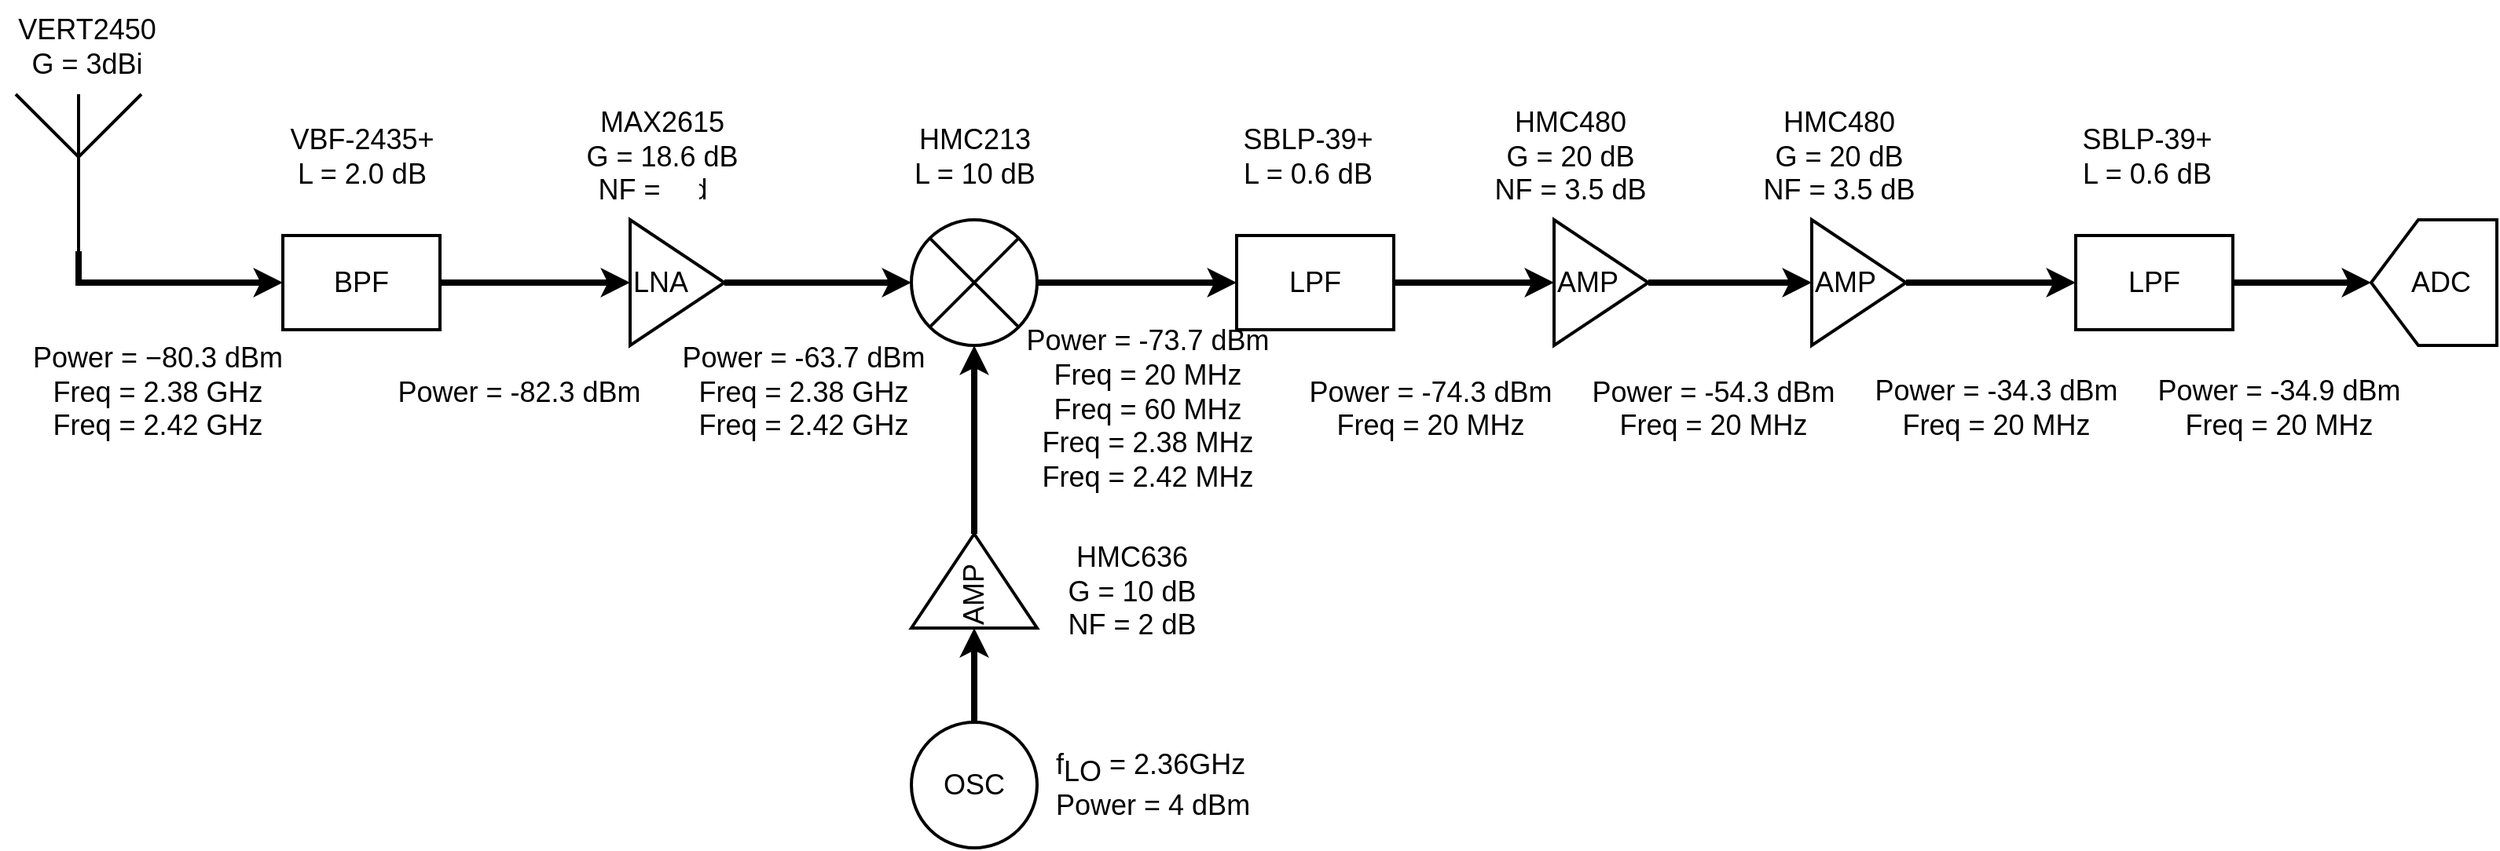 <mxfile version="22.0.8" type="github">
  <diagram name="Page-1" id="_lqvvtqr_r5HKlrF7K41">
    <mxGraphModel dx="1750" dy="1155" grid="1" gridSize="10" guides="1" tooltips="1" connect="1" arrows="1" fold="1" page="1" pageScale="1" pageWidth="827" pageHeight="1169" math="0" shadow="0">
      <root>
        <mxCell id="0" />
        <mxCell id="1" parent="0" />
        <mxCell id="c19kNMR067urxkXElo_r-11" style="edgeStyle=orthogonalEdgeStyle;rounded=0;orthogonalLoop=1;jettySize=auto;html=1;exitX=0.5;exitY=1;exitDx=0;exitDy=0;exitPerimeter=0;entryX=0;entryY=0.5;entryDx=0;entryDy=0;strokeWidth=4;fontSize=18;" parent="1" source="c19kNMR067urxkXElo_r-1" target="c19kNMR067urxkXElo_r-2" edge="1">
          <mxGeometry relative="1" as="geometry">
            <Array as="points">
              <mxPoint x="90" y="430" />
            </Array>
          </mxGeometry>
        </mxCell>
        <mxCell id="c19kNMR067urxkXElo_r-1" value="" style="verticalLabelPosition=bottom;shadow=0;dashed=0;align=center;html=1;verticalAlign=top;shape=mxgraph.electrical.radio.aerial_-_antenna_1;strokeWidth=2;fontSize=18;" parent="1" vertex="1">
          <mxGeometry x="50" y="310" width="80" height="100" as="geometry" />
        </mxCell>
        <mxCell id="c19kNMR067urxkXElo_r-12" style="edgeStyle=orthogonalEdgeStyle;rounded=0;orthogonalLoop=1;jettySize=auto;html=1;entryX=0;entryY=0.5;entryDx=0;entryDy=0;strokeWidth=4;fontSize=18;" parent="1" source="c19kNMR067urxkXElo_r-2" target="c19kNMR067urxkXElo_r-3" edge="1">
          <mxGeometry relative="1" as="geometry" />
        </mxCell>
        <mxCell id="c19kNMR067urxkXElo_r-2" value="&lt;font style=&quot;font-size: 18px;&quot;&gt;BPF&lt;/font&gt;" style="rounded=0;whiteSpace=wrap;html=1;strokeWidth=2;fontSize=18;" parent="1" vertex="1">
          <mxGeometry x="220" y="400" width="100" height="60" as="geometry" />
        </mxCell>
        <mxCell id="c19kNMR067urxkXElo_r-13" style="edgeStyle=orthogonalEdgeStyle;rounded=0;orthogonalLoop=1;jettySize=auto;html=1;entryX=0;entryY=0.5;entryDx=0;entryDy=0;strokeWidth=4;fontSize=18;" parent="1" source="c19kNMR067urxkXElo_r-3" target="c19kNMR067urxkXElo_r-4" edge="1">
          <mxGeometry relative="1" as="geometry" />
        </mxCell>
        <mxCell id="c19kNMR067urxkXElo_r-3" value="&lt;font style=&quot;font-size: 18px;&quot;&gt;LNA&lt;/font&gt;" style="triangle;whiteSpace=wrap;html=1;strokeWidth=2;align=left;fontSize=18;" parent="1" vertex="1">
          <mxGeometry x="441" y="390" width="60" height="80" as="geometry" />
        </mxCell>
        <mxCell id="Xvh-cpe1vp6GbkUaVYjH-30" style="edgeStyle=orthogonalEdgeStyle;rounded=0;orthogonalLoop=1;jettySize=auto;html=1;exitX=1;exitY=0.5;exitDx=0;exitDy=0;entryX=0;entryY=0.5;entryDx=0;entryDy=0;strokeWidth=4;" edge="1" parent="1" source="c19kNMR067urxkXElo_r-4" target="Xvh-cpe1vp6GbkUaVYjH-29">
          <mxGeometry relative="1" as="geometry" />
        </mxCell>
        <mxCell id="c19kNMR067urxkXElo_r-4" value="" style="shape=sumEllipse;perimeter=ellipsePerimeter;whiteSpace=wrap;html=1;backgroundOutline=1;strokeWidth=2;fontSize=18;" parent="1" vertex="1">
          <mxGeometry x="620" y="390" width="80" height="80" as="geometry" />
        </mxCell>
        <mxCell id="c19kNMR067urxkXElo_r-15" style="edgeStyle=orthogonalEdgeStyle;rounded=0;orthogonalLoop=1;jettySize=auto;html=1;exitX=1;exitY=0.5;exitDx=0;exitDy=0;entryX=0;entryY=0.5;entryDx=0;entryDy=0;strokeWidth=4;fontSize=18;" parent="1" source="c19kNMR067urxkXElo_r-5" target="c19kNMR067urxkXElo_r-6" edge="1">
          <mxGeometry relative="1" as="geometry" />
        </mxCell>
        <mxCell id="c19kNMR067urxkXElo_r-5" value="&lt;font style=&quot;font-size: 18px;&quot;&gt;AMP&lt;/font&gt;" style="triangle;whiteSpace=wrap;html=1;strokeWidth=2;align=left;fontSize=18;" parent="1" vertex="1">
          <mxGeometry x="1029" y="390" width="60" height="80" as="geometry" />
        </mxCell>
        <mxCell id="c19kNMR067urxkXElo_r-16" style="edgeStyle=orthogonalEdgeStyle;rounded=0;orthogonalLoop=1;jettySize=auto;html=1;exitX=1;exitY=0.5;exitDx=0;exitDy=0;strokeWidth=4;fontSize=18;" parent="1" source="c19kNMR067urxkXElo_r-6" target="c19kNMR067urxkXElo_r-7" edge="1">
          <mxGeometry relative="1" as="geometry" />
        </mxCell>
        <mxCell id="c19kNMR067urxkXElo_r-6" value="&lt;font style=&quot;font-size: 18px;&quot;&gt;AMP&lt;/font&gt;" style="triangle;whiteSpace=wrap;html=1;strokeWidth=2;align=left;fontSize=18;" parent="1" vertex="1">
          <mxGeometry x="1193" y="390" width="60" height="80" as="geometry" />
        </mxCell>
        <mxCell id="c19kNMR067urxkXElo_r-17" style="edgeStyle=orthogonalEdgeStyle;rounded=0;orthogonalLoop=1;jettySize=auto;html=1;entryX=0.5;entryY=1;entryDx=0;entryDy=0;strokeWidth=4;fontSize=18;" parent="1" source="c19kNMR067urxkXElo_r-7" target="c19kNMR067urxkXElo_r-10" edge="1">
          <mxGeometry relative="1" as="geometry">
            <mxPoint x="1554" y="430" as="targetPoint" />
          </mxGeometry>
        </mxCell>
        <mxCell id="c19kNMR067urxkXElo_r-7" value="&lt;font style=&quot;font-size: 18px;&quot;&gt;LPF&lt;/font&gt;" style="rounded=0;whiteSpace=wrap;html=1;strokeWidth=2;fontSize=18;" parent="1" vertex="1">
          <mxGeometry x="1361" y="400" width="100" height="60" as="geometry" />
        </mxCell>
        <mxCell id="c19kNMR067urxkXElo_r-18" style="edgeStyle=orthogonalEdgeStyle;rounded=0;orthogonalLoop=1;jettySize=auto;html=1;entryX=0;entryY=0.5;entryDx=0;entryDy=0;strokeWidth=4;fontSize=18;" parent="1" source="c19kNMR067urxkXElo_r-8" target="c19kNMR067urxkXElo_r-9" edge="1">
          <mxGeometry relative="1" as="geometry" />
        </mxCell>
        <mxCell id="c19kNMR067urxkXElo_r-8" value="&lt;font style=&quot;font-size: 18px;&quot;&gt;OSC&lt;/font&gt;" style="ellipse;whiteSpace=wrap;html=1;aspect=fixed;strokeWidth=2;fontSize=18;" parent="1" vertex="1">
          <mxGeometry x="620" y="710" width="80" height="80" as="geometry" />
        </mxCell>
        <mxCell id="c19kNMR067urxkXElo_r-19" style="edgeStyle=orthogonalEdgeStyle;rounded=0;orthogonalLoop=1;jettySize=auto;html=1;exitX=1;exitY=0.5;exitDx=0;exitDy=0;entryX=0.5;entryY=1;entryDx=0;entryDy=0;strokeWidth=4;fontSize=18;" parent="1" source="c19kNMR067urxkXElo_r-9" target="c19kNMR067urxkXElo_r-4" edge="1">
          <mxGeometry relative="1" as="geometry" />
        </mxCell>
        <mxCell id="c19kNMR067urxkXElo_r-9" value="&lt;font style=&quot;font-size: 18px;&quot;&gt;AMP&lt;/font&gt;" style="triangle;whiteSpace=wrap;html=1;rotation=-90;strokeWidth=2;horizontal=1;align=left;fontSize=18;" parent="1" vertex="1">
          <mxGeometry x="630" y="580" width="60" height="80" as="geometry" />
        </mxCell>
        <mxCell id="c19kNMR067urxkXElo_r-10" value="&lt;font style=&quot;font-size: 18px;&quot;&gt;&amp;nbsp; ADC&lt;/font&gt;" style="shape=offPageConnector;whiteSpace=wrap;html=1;rotation=90;strokeWidth=2;align=center;horizontal=0;fontSize=18;" parent="1" vertex="1">
          <mxGeometry x="1549" y="390" width="80" height="80" as="geometry" />
        </mxCell>
        <mxCell id="c19kNMR067urxkXElo_r-20" value="&lt;font style=&quot;font-size: 18px;&quot;&gt;MAX2615&lt;br style=&quot;font-size: 18px;&quot;&gt;G = 18.6 dB&lt;br style=&quot;font-size: 18px;&quot;&gt;NF = 2 dB&lt;br style=&quot;font-size: 18px;&quot;&gt;&lt;/font&gt;" style="text;html=1;align=center;verticalAlign=middle;resizable=0;points=[];autosize=1;strokeColor=none;fillColor=none;fontSize=18;" parent="1" vertex="1">
          <mxGeometry x="401" y="310" width="120" height="80" as="geometry" />
        </mxCell>
        <mxCell id="Xvh-cpe1vp6GbkUaVYjH-1" value="&lt;font style=&quot;font-size: 18px;&quot;&gt;VBF-2435+&lt;br style=&quot;font-size: 18px;&quot;&gt;L = 2.0 dB&lt;br style=&quot;font-size: 18px;&quot;&gt;&lt;/font&gt;" style="text;html=1;align=center;verticalAlign=middle;resizable=0;points=[];autosize=1;strokeColor=none;fillColor=none;fontSize=18;" vertex="1" parent="1">
          <mxGeometry x="210" y="320" width="120" height="60" as="geometry" />
        </mxCell>
        <mxCell id="Xvh-cpe1vp6GbkUaVYjH-2" value="&lt;font style=&quot;font-size: 18px;&quot;&gt;f&lt;sub style=&quot;font-size: 18px;&quot;&gt;LO&lt;/sub&gt; = 2.36GHz&lt;br&gt;Power = 4 dBm&lt;br&gt;&lt;/font&gt;" style="text;html=1;align=left;verticalAlign=middle;resizable=0;points=[];autosize=1;strokeColor=none;fillColor=none;fontSize=18;" vertex="1" parent="1">
          <mxGeometry x="710" y="720" width="150" height="60" as="geometry" />
        </mxCell>
        <mxCell id="Xvh-cpe1vp6GbkUaVYjH-3" value="&lt;font style=&quot;font-size: 18px;&quot;&gt;HMC213&lt;br style=&quot;font-size: 18px;&quot;&gt;L = 10 dB&lt;br style=&quot;font-size: 18px;&quot;&gt;&lt;/font&gt;" style="text;html=1;align=center;verticalAlign=middle;resizable=0;points=[];autosize=1;strokeColor=none;fillColor=none;fontSize=18;" vertex="1" parent="1">
          <mxGeometry x="610" y="320" width="100" height="60" as="geometry" />
        </mxCell>
        <mxCell id="Xvh-cpe1vp6GbkUaVYjH-4" value="&lt;font style=&quot;font-size: 18px;&quot;&gt;SBLP-39+&lt;br style=&quot;font-size: 18px;&quot;&gt;L = 0.6 dB&lt;/font&gt;" style="text;html=1;align=center;verticalAlign=middle;resizable=0;points=[];autosize=1;strokeColor=none;fillColor=none;fontSize=18;" vertex="1" parent="1">
          <mxGeometry x="1351" y="320" width="110" height="60" as="geometry" />
        </mxCell>
        <mxCell id="Xvh-cpe1vp6GbkUaVYjH-5" value="&lt;font style=&quot;font-size: 18px;&quot;&gt;VERT2450&lt;br style=&quot;font-size: 18px;&quot;&gt;G = 3dBi&lt;/font&gt;" style="text;html=1;align=center;verticalAlign=middle;resizable=0;points=[];autosize=1;strokeColor=none;fillColor=none;fontSize=18;" vertex="1" parent="1">
          <mxGeometry x="40" y="250" width="110" height="60" as="geometry" />
        </mxCell>
        <mxCell id="Xvh-cpe1vp6GbkUaVYjH-6" value="&lt;font style=&quot;font-size: 18px;&quot;&gt;Power =&amp;nbsp;−&lt;span style=&quot;box-sizing: border-box; color: transparent; cursor: text; position: absolute; transform-origin: 0px 0px; text-align: start; background-color: rgb(255, 255, 255); left: 421.318px; top: 112.515px; font-size: 13.318px; font-family: sans-serif; transform: scaleX(0.881);&quot; dir=&quot;ltr&quot; role=&quot;presentation&quot;&gt;80&lt;/span&gt;&lt;span style=&quot;box-sizing: border-box; color: transparent; cursor: text; position: absolute; transform-origin: 0px 0px; text-align: start; background-color: rgb(255, 255, 255); left: 434.358px; top: 112.515px; font-size: 13.318px; font-family: sans-serif;&quot; dir=&quot;ltr&quot; role=&quot;presentation&quot;&gt;.&lt;/span&gt;&lt;span style=&quot;box-sizing: border-box; color: transparent; cursor: text; position: absolute; transform-origin: 0px 0px; text-align: start; background-color: rgb(255, 255, 255); left: 437.981px; top: 112.515px; font-size: 13.318px; font-family: sans-serif;&quot; dir=&quot;ltr&quot; role=&quot;presentation&quot;&gt;3&lt;/span&gt;&lt;span style=&quot;box-sizing: border-box; color: transparent; cursor: text; position: absolute; transform-origin: 0px 0px; text-align: start; background-color: rgb(255, 255, 255); left: 444.501px; top: 112.515px; font-size: 13.318px; font-family: sans-serif;&quot; dir=&quot;ltr&quot; role=&quot;presentation&quot;&gt; &lt;/span&gt;&lt;span style=&quot;box-sizing: border-box; color: transparent; cursor: text; position: absolute; transform-origin: 0px 0px; text-align: start; background-color: rgb(255, 255, 255); left: 448.847px; top: 112.515px; font-size: 13.318px; font-family: sans-serif; transform: scaleX(1.051);&quot; dir=&quot;ltr&quot; role=&quot;presentation&quot;&gt;dBm&lt;/span&gt;80.3 dBm&lt;br style=&quot;font-size: 18px;&quot;&gt;Freq = 2.38 GHz&lt;br style=&quot;font-size: 18px;&quot;&gt;Freq = 2.42 GHz&lt;/font&gt;" style="text;html=1;align=center;verticalAlign=middle;resizable=0;points=[];autosize=1;strokeColor=none;fillColor=none;fontSize=18;" vertex="1" parent="1">
          <mxGeometry x="50" y="460" width="180" height="80" as="geometry" />
        </mxCell>
        <mxCell id="Xvh-cpe1vp6GbkUaVYjH-7" value="&lt;font style=&quot;font-size: 18px;&quot;&gt;Power = -34.3 dBm&lt;br style=&quot;font-size: 18px;&quot;&gt;Freq = 20 MHz&lt;br style=&quot;font-size: 18px;&quot;&gt;&lt;/font&gt;" style="text;html=1;align=center;verticalAlign=middle;resizable=0;points=[];autosize=1;strokeColor=none;fillColor=none;fontSize=18;" vertex="1" parent="1">
          <mxGeometry x="1220" y="480" width="180" height="60" as="geometry" />
        </mxCell>
        <mxCell id="Xvh-cpe1vp6GbkUaVYjH-18" value="HMC480&lt;br style=&quot;font-size: 18px;&quot;&gt;G = 20 dB&lt;br style=&quot;font-size: 18px;&quot;&gt;NF = 3.5 dB" style="text;html=1;align=center;verticalAlign=middle;resizable=0;points=[];autosize=1;strokeColor=none;fillColor=none;fontSize=18;" vertex="1" parent="1">
          <mxGeometry x="979" y="310" width="120" height="80" as="geometry" />
        </mxCell>
        <mxCell id="Xvh-cpe1vp6GbkUaVYjH-20" value="&lt;font style=&quot;font-size: 18px;&quot;&gt;Power = -82.3 dBm&lt;br&gt;&lt;/font&gt;" style="text;html=1;align=center;verticalAlign=middle;resizable=0;points=[];autosize=1;strokeColor=none;fillColor=none;fontSize=18;" vertex="1" parent="1">
          <mxGeometry x="280" y="480" width="180" height="40" as="geometry" />
        </mxCell>
        <mxCell id="Xvh-cpe1vp6GbkUaVYjH-21" value="&lt;font style=&quot;font-size: 18px;&quot;&gt;Power = -63.7 dBm&lt;br style=&quot;font-size: 18px;&quot;&gt;Freq = 2.38 GHz&lt;br style=&quot;font-size: 18px;&quot;&gt;Freq = 2.42 GHz&lt;/font&gt;" style="text;html=1;align=center;verticalAlign=middle;resizable=0;points=[];autosize=1;strokeColor=none;fillColor=none;fontSize=18;" vertex="1" parent="1">
          <mxGeometry x="461" y="460" width="180" height="80" as="geometry" />
        </mxCell>
        <mxCell id="Xvh-cpe1vp6GbkUaVYjH-22" value="&lt;font style=&quot;font-size: 18px;&quot;&gt;HMC636&lt;br style=&quot;font-size: 18px;&quot;&gt;G = 10 dB&lt;br style=&quot;font-size: 18px;&quot;&gt;NF = 2 dB&lt;br style=&quot;font-size: 18px;&quot;&gt;&lt;/font&gt;" style="text;html=1;align=center;verticalAlign=middle;resizable=0;points=[];autosize=1;strokeColor=none;fillColor=none;fontSize=18;" vertex="1" parent="1">
          <mxGeometry x="705" y="587" width="110" height="80" as="geometry" />
        </mxCell>
        <mxCell id="Xvh-cpe1vp6GbkUaVYjH-24" value="&lt;font style=&quot;font-size: 18px;&quot;&gt;&lt;br&gt;Power = -73.7 dBm&lt;br style=&quot;font-size: 18px;&quot;&gt;Freq = 20 MHz&lt;br&gt;Freq = 60 MHz&lt;br&gt;Freq = 2.38 MHz&lt;br&gt;Freq = 2.42 MHz&lt;br style=&quot;font-size: 18px;&quot;&gt;&lt;/font&gt;" style="text;html=1;align=center;verticalAlign=middle;resizable=0;points=[];autosize=1;strokeColor=none;fillColor=none;fontSize=18;" vertex="1" parent="1">
          <mxGeometry x="680" y="430" width="180" height="140" as="geometry" />
        </mxCell>
        <mxCell id="Xvh-cpe1vp6GbkUaVYjH-28" value="HMC480&lt;br style=&quot;font-size: 18px;&quot;&gt;G = 20 dB&lt;br style=&quot;font-size: 18px;&quot;&gt;NF = 3.5 dB" style="text;html=1;align=center;verticalAlign=middle;resizable=0;points=[];autosize=1;strokeColor=none;fillColor=none;fontSize=18;" vertex="1" parent="1">
          <mxGeometry x="1150" y="310" width="120" height="80" as="geometry" />
        </mxCell>
        <mxCell id="Xvh-cpe1vp6GbkUaVYjH-31" style="edgeStyle=orthogonalEdgeStyle;rounded=0;orthogonalLoop=1;jettySize=auto;html=1;entryX=0;entryY=0.5;entryDx=0;entryDy=0;strokeWidth=4;" edge="1" parent="1" source="Xvh-cpe1vp6GbkUaVYjH-29" target="c19kNMR067urxkXElo_r-5">
          <mxGeometry relative="1" as="geometry" />
        </mxCell>
        <mxCell id="Xvh-cpe1vp6GbkUaVYjH-29" value="&lt;font style=&quot;font-size: 18px;&quot;&gt;LPF&lt;/font&gt;" style="rounded=0;whiteSpace=wrap;html=1;strokeWidth=2;fontSize=18;" vertex="1" parent="1">
          <mxGeometry x="827" y="400" width="100" height="60" as="geometry" />
        </mxCell>
        <mxCell id="Xvh-cpe1vp6GbkUaVYjH-32" value="&lt;font style=&quot;font-size: 18px;&quot;&gt;SBLP-39+&lt;br style=&quot;font-size: 18px;&quot;&gt;L = 0.6 dB&lt;/font&gt;" style="text;html=1;align=center;verticalAlign=middle;resizable=0;points=[];autosize=1;strokeColor=none;fillColor=none;fontSize=18;strokeWidth=2;" vertex="1" parent="1">
          <mxGeometry x="817" y="320" width="110" height="60" as="geometry" />
        </mxCell>
        <mxCell id="Xvh-cpe1vp6GbkUaVYjH-33" value="&lt;font style=&quot;font-size: 18px;&quot;&gt;&lt;br&gt;Power = -74.3 dBm&lt;br style=&quot;font-size: 18px;&quot;&gt;Freq = 20 MHz&lt;br style=&quot;font-size: 18px;&quot;&gt;&lt;/font&gt;" style="text;html=1;align=center;verticalAlign=middle;resizable=0;points=[];autosize=1;strokeColor=none;fillColor=none;fontSize=18;" vertex="1" parent="1">
          <mxGeometry x="860" y="460" width="180" height="80" as="geometry" />
        </mxCell>
        <mxCell id="Xvh-cpe1vp6GbkUaVYjH-34" value="&lt;font style=&quot;font-size: 18px;&quot;&gt;&lt;br&gt;Power = -54.3 dBm&lt;br style=&quot;font-size: 18px;&quot;&gt;Freq = 20 MHz&lt;br style=&quot;font-size: 18px;&quot;&gt;&lt;/font&gt;" style="text;html=1;align=center;verticalAlign=middle;resizable=0;points=[];autosize=1;strokeColor=none;fillColor=none;fontSize=18;" vertex="1" parent="1">
          <mxGeometry x="1040" y="460" width="180" height="80" as="geometry" />
        </mxCell>
        <mxCell id="Xvh-cpe1vp6GbkUaVYjH-35" value="&lt;font style=&quot;font-size: 18px;&quot;&gt;Power = -34.9 dBm&lt;br style=&quot;font-size: 18px;&quot;&gt;Freq = 20 MHz&lt;br style=&quot;font-size: 18px;&quot;&gt;&lt;/font&gt;" style="text;html=1;align=center;verticalAlign=middle;resizable=0;points=[];autosize=1;strokeColor=none;fillColor=none;fontSize=18;" vertex="1" parent="1">
          <mxGeometry x="1400" y="480" width="180" height="60" as="geometry" />
        </mxCell>
      </root>
    </mxGraphModel>
  </diagram>
</mxfile>
